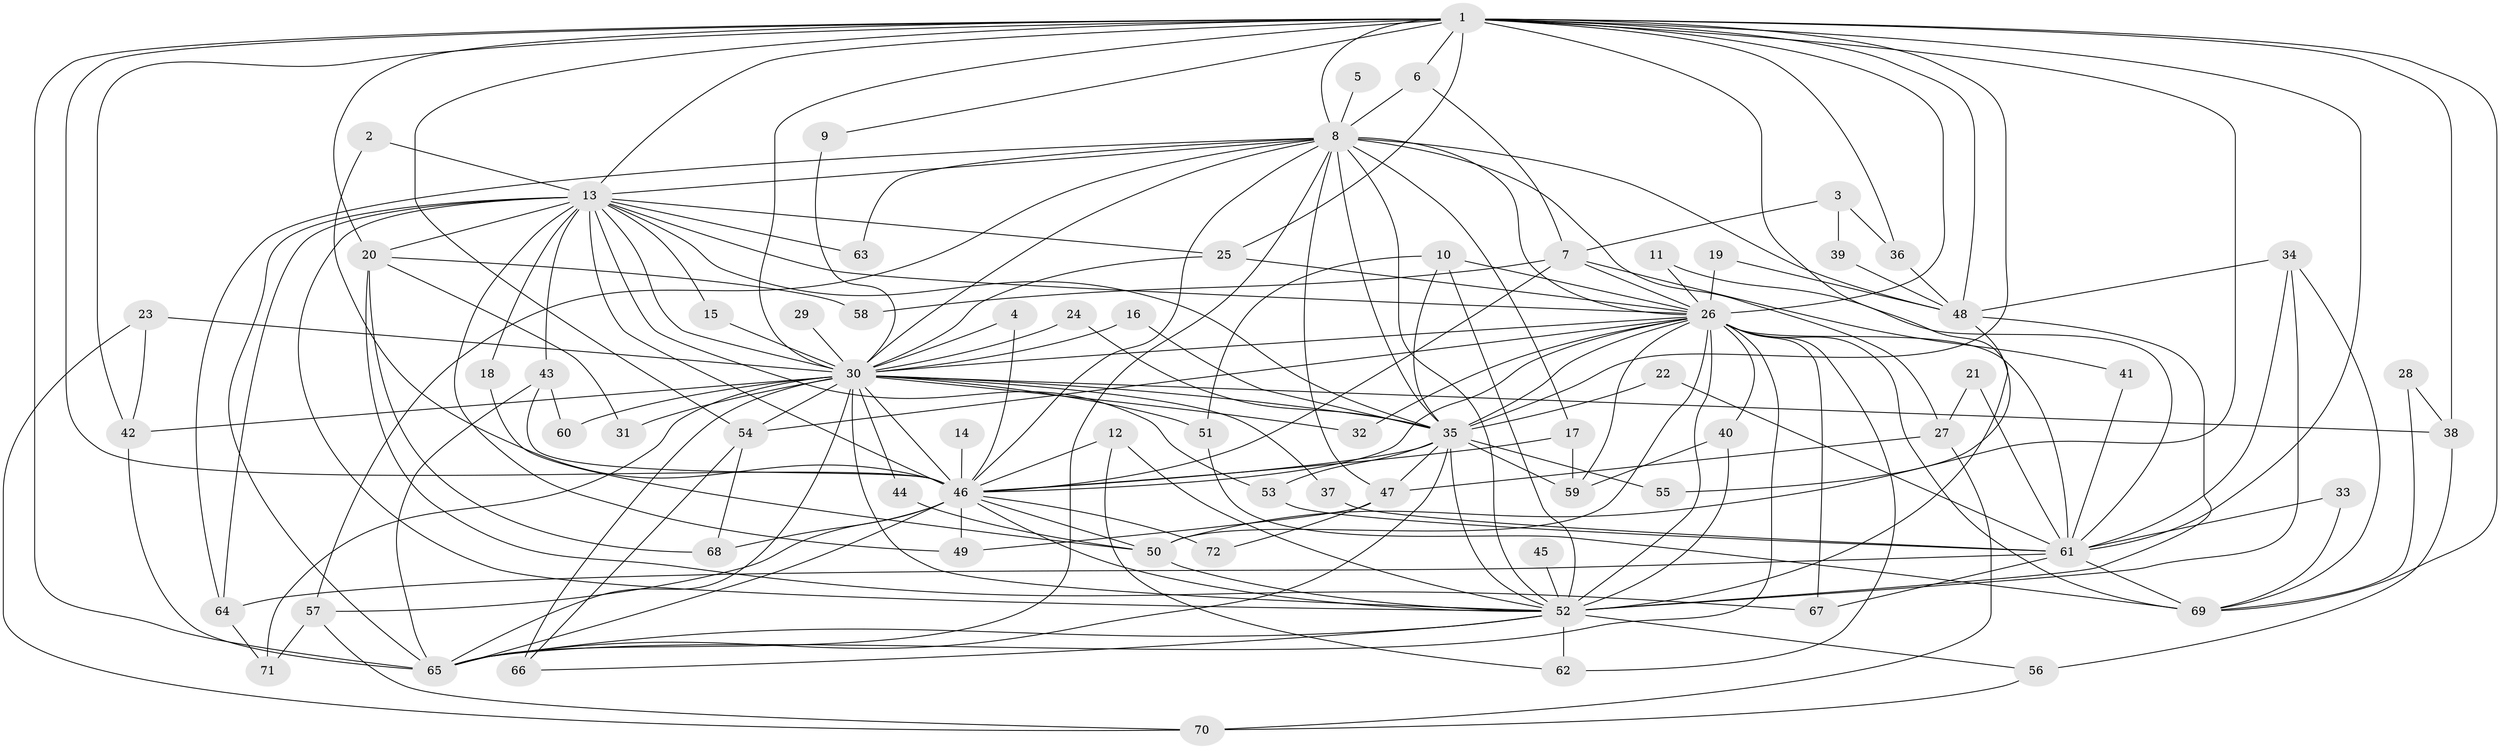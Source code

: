 // original degree distribution, {21: 0.008403361344537815, 20: 0.01680672268907563, 22: 0.025210084033613446, 30: 0.008403361344537815, 12: 0.008403361344537815, 27: 0.008403361344537815, 24: 0.008403361344537815, 9: 0.008403361344537815, 2: 0.5798319327731093, 4: 0.08403361344537816, 6: 0.025210084033613446, 3: 0.17647058823529413, 7: 0.01680672268907563, 5: 0.01680672268907563, 14: 0.008403361344537815}
// Generated by graph-tools (version 1.1) at 2025/36/03/04/25 23:36:16]
// undirected, 72 vertices, 184 edges
graph export_dot {
  node [color=gray90,style=filled];
  1;
  2;
  3;
  4;
  5;
  6;
  7;
  8;
  9;
  10;
  11;
  12;
  13;
  14;
  15;
  16;
  17;
  18;
  19;
  20;
  21;
  22;
  23;
  24;
  25;
  26;
  27;
  28;
  29;
  30;
  31;
  32;
  33;
  34;
  35;
  36;
  37;
  38;
  39;
  40;
  41;
  42;
  43;
  44;
  45;
  46;
  47;
  48;
  49;
  50;
  51;
  52;
  53;
  54;
  55;
  56;
  57;
  58;
  59;
  60;
  61;
  62;
  63;
  64;
  65;
  66;
  67;
  68;
  69;
  70;
  71;
  72;
  1 -- 6 [weight=1.0];
  1 -- 8 [weight=2.0];
  1 -- 9 [weight=1.0];
  1 -- 13 [weight=3.0];
  1 -- 20 [weight=2.0];
  1 -- 25 [weight=1.0];
  1 -- 26 [weight=3.0];
  1 -- 30 [weight=3.0];
  1 -- 35 [weight=4.0];
  1 -- 36 [weight=2.0];
  1 -- 38 [weight=2.0];
  1 -- 42 [weight=1.0];
  1 -- 46 [weight=2.0];
  1 -- 48 [weight=1.0];
  1 -- 50 [weight=1.0];
  1 -- 52 [weight=4.0];
  1 -- 54 [weight=1.0];
  1 -- 61 [weight=1.0];
  1 -- 65 [weight=3.0];
  1 -- 69 [weight=1.0];
  2 -- 13 [weight=1.0];
  2 -- 46 [weight=1.0];
  3 -- 7 [weight=1.0];
  3 -- 36 [weight=1.0];
  3 -- 39 [weight=1.0];
  4 -- 30 [weight=1.0];
  4 -- 46 [weight=1.0];
  5 -- 8 [weight=1.0];
  6 -- 7 [weight=1.0];
  6 -- 8 [weight=1.0];
  7 -- 26 [weight=1.0];
  7 -- 41 [weight=1.0];
  7 -- 46 [weight=1.0];
  7 -- 58 [weight=1.0];
  8 -- 13 [weight=1.0];
  8 -- 17 [weight=1.0];
  8 -- 26 [weight=1.0];
  8 -- 27 [weight=2.0];
  8 -- 30 [weight=1.0];
  8 -- 35 [weight=2.0];
  8 -- 46 [weight=1.0];
  8 -- 47 [weight=1.0];
  8 -- 48 [weight=1.0];
  8 -- 52 [weight=1.0];
  8 -- 57 [weight=1.0];
  8 -- 63 [weight=1.0];
  8 -- 64 [weight=1.0];
  8 -- 65 [weight=1.0];
  9 -- 30 [weight=1.0];
  10 -- 26 [weight=1.0];
  10 -- 35 [weight=1.0];
  10 -- 51 [weight=1.0];
  10 -- 52 [weight=1.0];
  11 -- 26 [weight=1.0];
  11 -- 61 [weight=1.0];
  12 -- 46 [weight=1.0];
  12 -- 52 [weight=1.0];
  12 -- 62 [weight=1.0];
  13 -- 15 [weight=1.0];
  13 -- 18 [weight=1.0];
  13 -- 20 [weight=1.0];
  13 -- 25 [weight=1.0];
  13 -- 26 [weight=1.0];
  13 -- 30 [weight=1.0];
  13 -- 35 [weight=1.0];
  13 -- 43 [weight=1.0];
  13 -- 46 [weight=3.0];
  13 -- 49 [weight=1.0];
  13 -- 52 [weight=1.0];
  13 -- 53 [weight=1.0];
  13 -- 63 [weight=1.0];
  13 -- 64 [weight=1.0];
  13 -- 65 [weight=1.0];
  14 -- 46 [weight=1.0];
  15 -- 30 [weight=1.0];
  16 -- 30 [weight=1.0];
  16 -- 35 [weight=1.0];
  17 -- 46 [weight=1.0];
  17 -- 59 [weight=1.0];
  18 -- 50 [weight=1.0];
  19 -- 26 [weight=1.0];
  19 -- 48 [weight=1.0];
  20 -- 31 [weight=1.0];
  20 -- 58 [weight=1.0];
  20 -- 67 [weight=1.0];
  20 -- 68 [weight=1.0];
  21 -- 27 [weight=1.0];
  21 -- 61 [weight=1.0];
  22 -- 35 [weight=1.0];
  22 -- 61 [weight=1.0];
  23 -- 30 [weight=1.0];
  23 -- 42 [weight=1.0];
  23 -- 70 [weight=1.0];
  24 -- 30 [weight=1.0];
  24 -- 35 [weight=1.0];
  25 -- 26 [weight=1.0];
  25 -- 30 [weight=1.0];
  26 -- 30 [weight=1.0];
  26 -- 32 [weight=1.0];
  26 -- 35 [weight=1.0];
  26 -- 40 [weight=1.0];
  26 -- 46 [weight=1.0];
  26 -- 50 [weight=2.0];
  26 -- 52 [weight=1.0];
  26 -- 54 [weight=1.0];
  26 -- 59 [weight=1.0];
  26 -- 61 [weight=2.0];
  26 -- 62 [weight=1.0];
  26 -- 65 [weight=1.0];
  26 -- 67 [weight=1.0];
  26 -- 69 [weight=2.0];
  27 -- 47 [weight=1.0];
  27 -- 70 [weight=1.0];
  28 -- 38 [weight=1.0];
  28 -- 69 [weight=1.0];
  29 -- 30 [weight=1.0];
  30 -- 31 [weight=1.0];
  30 -- 32 [weight=1.0];
  30 -- 35 [weight=1.0];
  30 -- 37 [weight=1.0];
  30 -- 38 [weight=1.0];
  30 -- 42 [weight=1.0];
  30 -- 44 [weight=1.0];
  30 -- 46 [weight=1.0];
  30 -- 51 [weight=1.0];
  30 -- 52 [weight=1.0];
  30 -- 54 [weight=1.0];
  30 -- 60 [weight=1.0];
  30 -- 65 [weight=1.0];
  30 -- 66 [weight=1.0];
  30 -- 71 [weight=1.0];
  33 -- 61 [weight=1.0];
  33 -- 69 [weight=1.0];
  34 -- 48 [weight=1.0];
  34 -- 52 [weight=1.0];
  34 -- 61 [weight=1.0];
  34 -- 69 [weight=1.0];
  35 -- 46 [weight=1.0];
  35 -- 47 [weight=1.0];
  35 -- 52 [weight=1.0];
  35 -- 53 [weight=1.0];
  35 -- 55 [weight=1.0];
  35 -- 59 [weight=1.0];
  35 -- 65 [weight=1.0];
  36 -- 48 [weight=1.0];
  37 -- 61 [weight=1.0];
  38 -- 56 [weight=1.0];
  39 -- 48 [weight=2.0];
  40 -- 52 [weight=1.0];
  40 -- 59 [weight=1.0];
  41 -- 61 [weight=1.0];
  42 -- 65 [weight=1.0];
  43 -- 46 [weight=1.0];
  43 -- 60 [weight=1.0];
  43 -- 65 [weight=1.0];
  44 -- 50 [weight=1.0];
  45 -- 52 [weight=1.0];
  46 -- 49 [weight=1.0];
  46 -- 50 [weight=1.0];
  46 -- 52 [weight=1.0];
  46 -- 57 [weight=1.0];
  46 -- 65 [weight=1.0];
  46 -- 68 [weight=1.0];
  46 -- 72 [weight=1.0];
  47 -- 49 [weight=1.0];
  47 -- 72 [weight=1.0];
  48 -- 52 [weight=1.0];
  48 -- 55 [weight=1.0];
  50 -- 52 [weight=1.0];
  51 -- 69 [weight=1.0];
  52 -- 56 [weight=1.0];
  52 -- 62 [weight=1.0];
  52 -- 65 [weight=1.0];
  52 -- 66 [weight=1.0];
  53 -- 61 [weight=1.0];
  54 -- 66 [weight=1.0];
  54 -- 68 [weight=1.0];
  56 -- 70 [weight=1.0];
  57 -- 70 [weight=1.0];
  57 -- 71 [weight=1.0];
  61 -- 64 [weight=1.0];
  61 -- 67 [weight=1.0];
  61 -- 69 [weight=1.0];
  64 -- 71 [weight=1.0];
}
